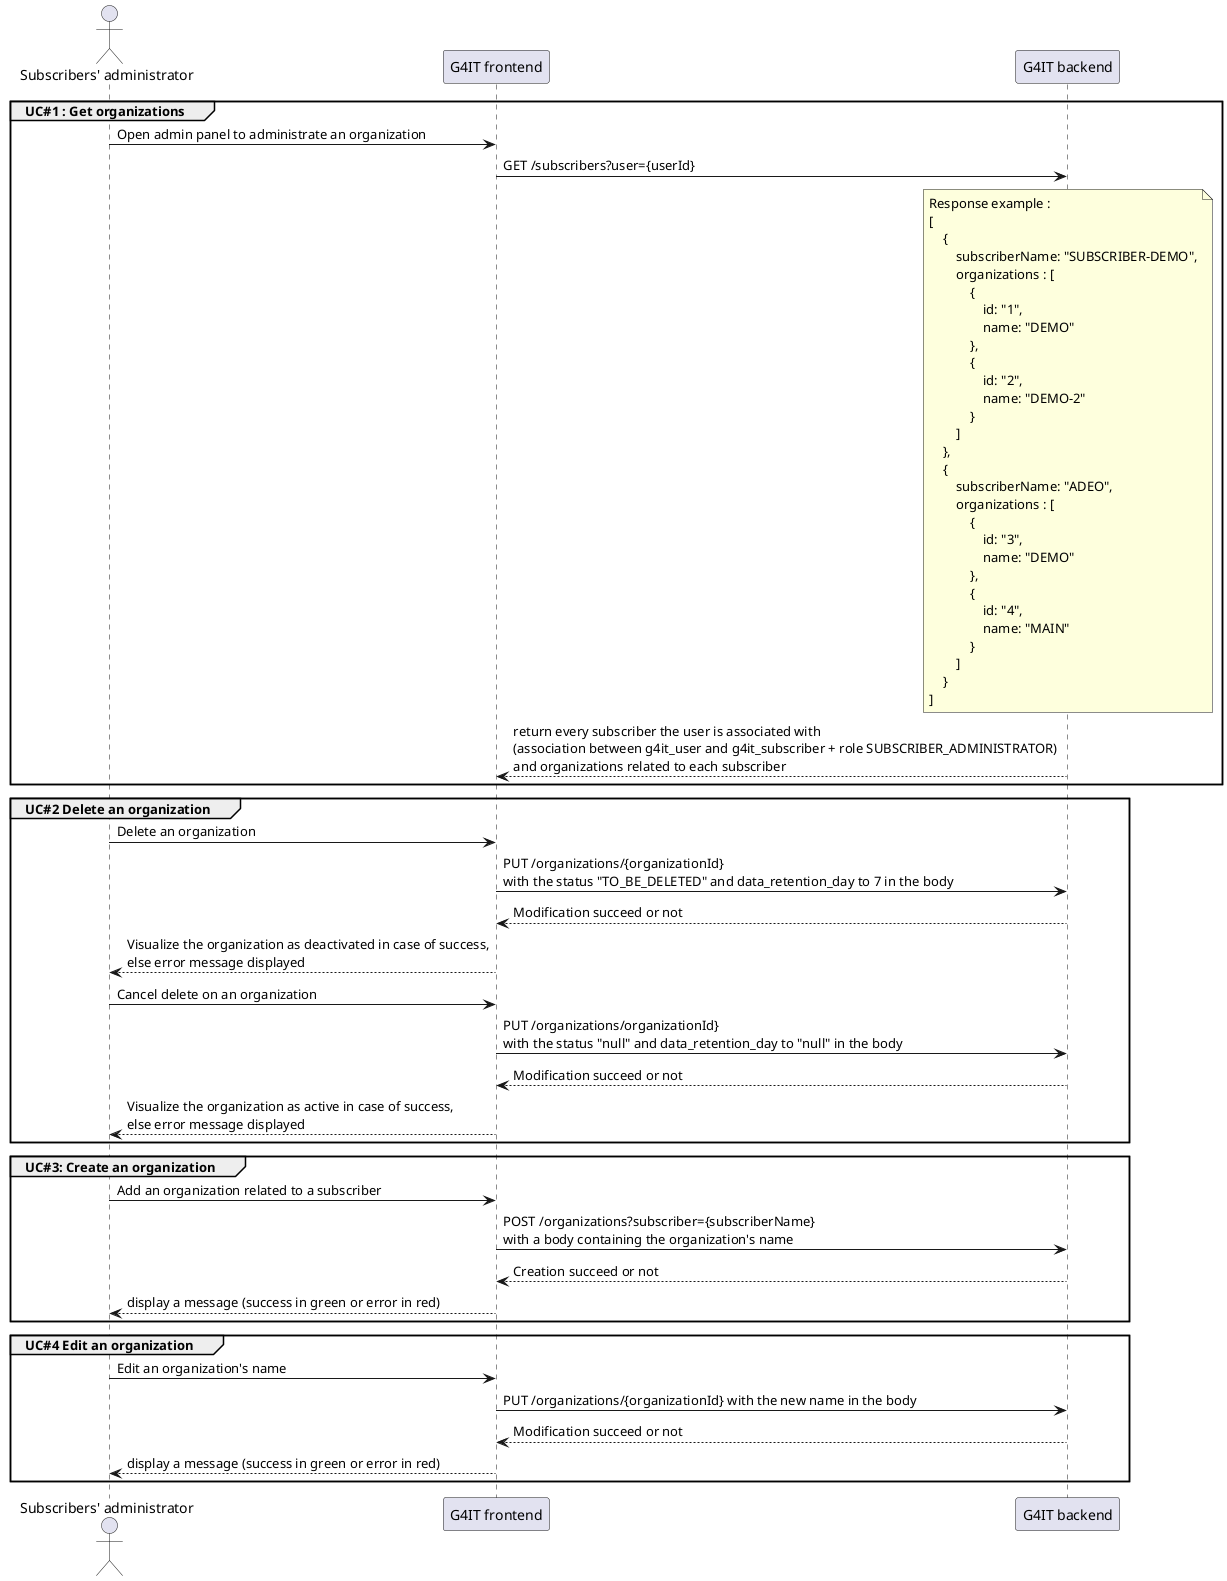 @startuml Organization administration
actor "Subscribers' administrator" as user
participant "G4IT frontend" as frontend
participant "G4IT backend" as backend

group UC#1 : Get organizations
user -> frontend: Open admin panel to administrate an organization
frontend -> backend: GET /subscribers?user={userId}
note over backend
Response example :
[
    {
        subscriberName: "SUBSCRIBER-DEMO",
        organizations : [
            {
                id: "1",
                name: "DEMO"
            },
            {
                id: "2",
                name: "DEMO-2"
            }
        ]
    },
    {
        subscriberName: "ADEO",
        organizations : [
            {
                id: "3",
                name: "DEMO"
            },
            {
                id: "4",
                name: "MAIN"
            }
        ]
    }
]
end note
backend --> frontend: return every subscriber the user is associated with \n(association between g4it_user and g4it_subscriber + role SUBSCRIBER_ADMINISTRATOR) \nand organizations related to each subscriber
end

group UC#2 Delete an organization
user -> frontend: Delete an organization
frontend -> backend: PUT /organizations/{organizationId} \nwith the status "TO_BE_DELETED" and data_retention_day to 7 in the body
backend --> frontend: Modification succeed or not
frontend --> user: Visualize the organization as deactivated in case of success,\nelse error message displayed

user -> frontend: Cancel delete on an organization
frontend -> backend: PUT /organizations/organizationId} \nwith the status "null" and data_retention_day to "null" in the body
backend --> frontend: Modification succeed or not
frontend --> user: Visualize the organization as active in case of success,\nelse error message displayed
end

group UC#3: Create an organization
user -> frontend: Add an organization related to a subscriber
frontend -> backend: POST /organizations?subscriber={subscriberName} \nwith a body containing the organization's name
backend --> frontend: Creation succeed or not
frontend --> user: display a message (success in green or error in red)
end

group UC#4 Edit an organization
user -> frontend: Edit an organization's name
frontend -> backend: PUT /organizations/{organizationId} with the new name in the body
backend --> frontend: Modification succeed or not
frontend --> user: display a message (success in green or error in red)
end
@enduml
